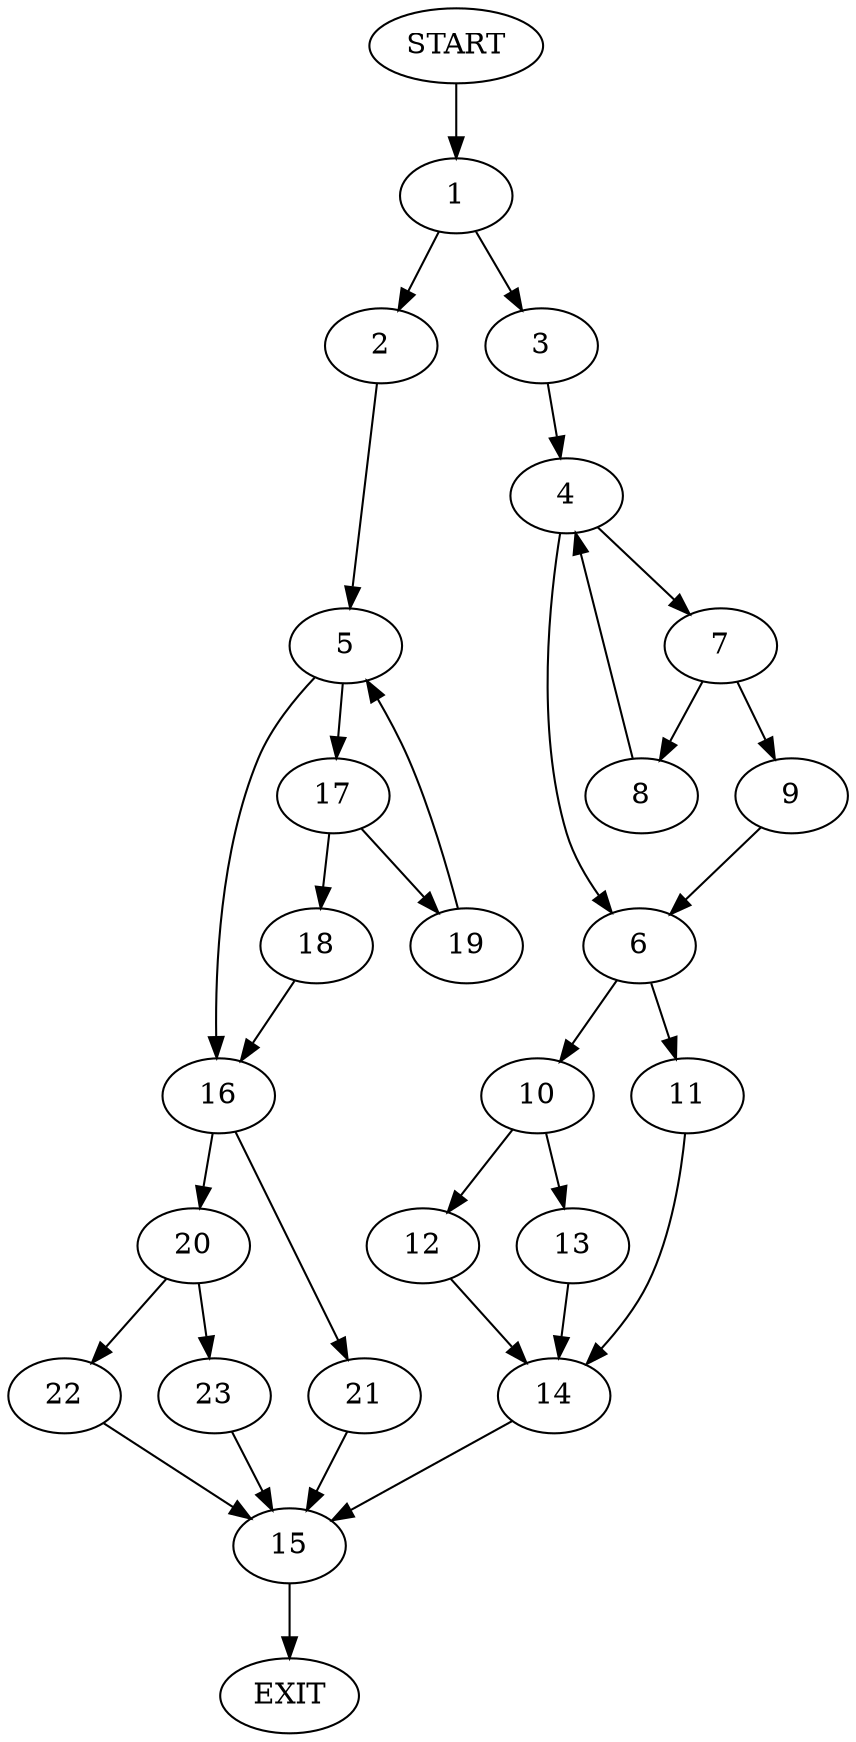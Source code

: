 digraph {
0 [label="START"]
24 [label="EXIT"]
0 -> 1
1 -> 2
1 -> 3
3 -> 4
2 -> 5
4 -> 6
4 -> 7
7 -> 8
7 -> 9
6 -> 10
6 -> 11
9 -> 6
8 -> 4
10 -> 12
10 -> 13
11 -> 14
14 -> 15
12 -> 14
13 -> 14
15 -> 24
5 -> 16
5 -> 17
17 -> 18
17 -> 19
16 -> 20
16 -> 21
19 -> 5
18 -> 16
21 -> 15
20 -> 22
20 -> 23
23 -> 15
22 -> 15
}
